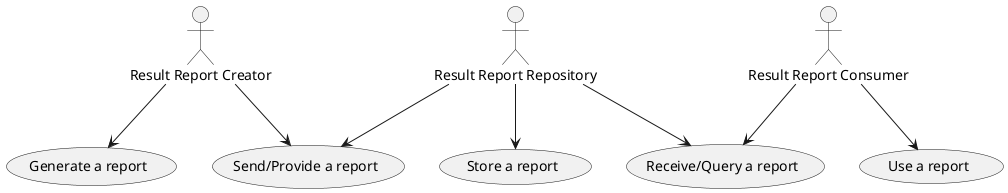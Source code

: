 @startuml
"Result Report Creator" as creator
"Result Report Repository" as repos
"Result Report Consumer" as consumer
"Generate a report" as (create)
"Store a report" as (store)
"Use a report" as (use)
"Send/Provide a report" as (send)
"Receive/Query a report" as (receive)

creator --> (create)
creator --> (send)
consumer --> (use)
consumer --> (receive)
repos --> (store)
repos --> (send)
repos --> (receive)
@enduml